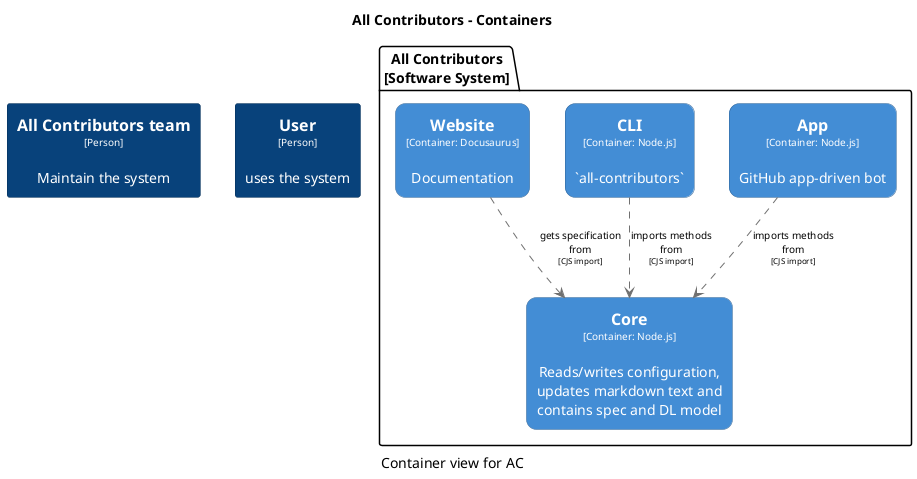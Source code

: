 @startuml(id=ac-containers)
title All Contributors - Containers
caption Container view for AC

skinparam {
  shadowing false
  arrowFontSize 10
  defaultTextAlignment center
  wrapWidth 200
  maxMessageSize 100
}
hide stereotype
skinparam rectangle<<1>> {
  BackgroundColor #08427b
  FontColor #ffffff
  BorderColor #052E56
}
skinparam rectangle<<2>> {
  BackgroundColor #08427b
  FontColor #ffffff
  BorderColor #052E56
}
skinparam rectangle<<18>> {
  BackgroundColor #438dd5
  FontColor #ffffff
  BorderColor #2E6295
  roundCorner 20
}
skinparam rectangle<<19>> {
  BackgroundColor #438dd5
  FontColor #ffffff
  BorderColor #2E6295
  roundCorner 20
}
skinparam rectangle<<20>> {
  BackgroundColor #438dd5
  FontColor #ffffff
  BorderColor #2E6295
  roundCorner 20
}
skinparam rectangle<<21>> {
  BackgroundColor #438dd5
  FontColor #ffffff
  BorderColor #2E6295
  roundCorner 20
}
rectangle "==All Contributors team\n<size:10>[Person]</size>\n\nMaintain the system" <<2>> as 2
rectangle "==User\n<size:10>[Person]</size>\n\nuses the system" <<1>> as 1
package "All Contributors\n[Software System]" {
  rectangle "==App\n<size:10>[Container: Node.js]</size>\n\nGitHub app-driven bot" <<20>> as 20
  rectangle "==CLI\n<size:10>[Container: Node.js]</size>\n\n`all-contributors`" <<18>> as 18
  rectangle "==Core\n<size:10>[Container: Node.js]</size>\n\nReads/writes configuration, updates markdown text and contains spec and DL model" <<21>> as 21
  rectangle "==Website\n<size:10>[Container: Docusaurus]</size>\n\nDocumentation" <<19>> as 19
}
20 .[#707070].> 21 : "imports methods from\n<size:8>[CJS import]</size>"
18 .[#707070].> 21 : "imports methods from\n<size:8>[CJS import]</size>"
19 .[#707070].> 21 : "gets specification from\n<size:8>[CJS import]</size>"
@enduml